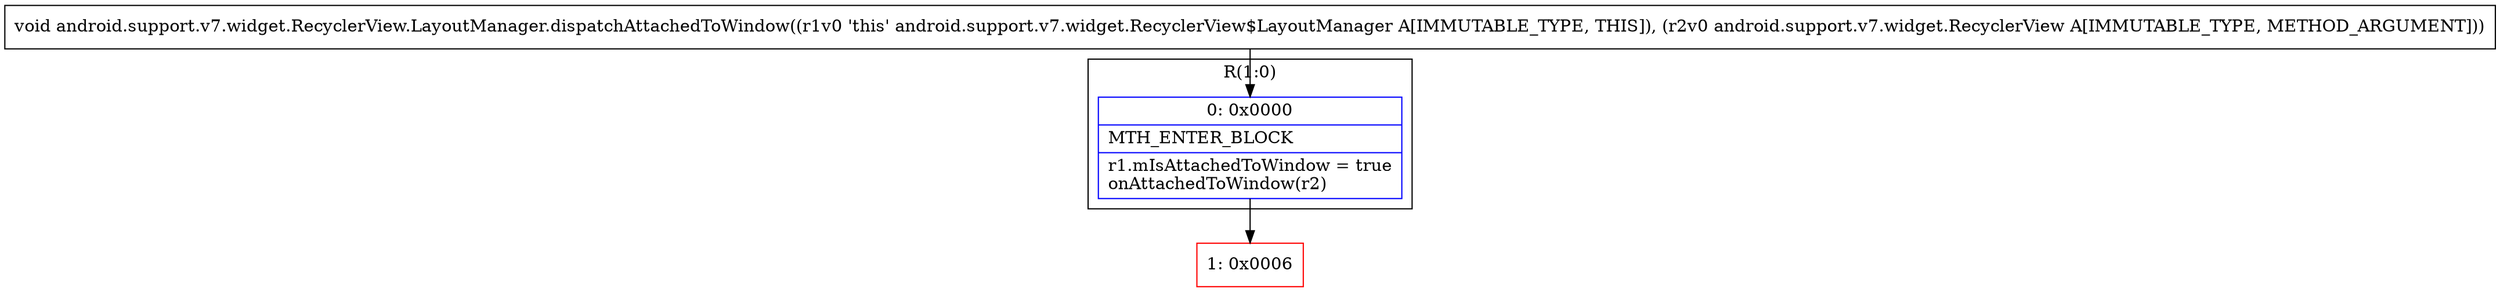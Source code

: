 digraph "CFG forandroid.support.v7.widget.RecyclerView.LayoutManager.dispatchAttachedToWindow(Landroid\/support\/v7\/widget\/RecyclerView;)V" {
subgraph cluster_Region_987267344 {
label = "R(1:0)";
node [shape=record,color=blue];
Node_0 [shape=record,label="{0\:\ 0x0000|MTH_ENTER_BLOCK\l|r1.mIsAttachedToWindow = true\lonAttachedToWindow(r2)\l}"];
}
Node_1 [shape=record,color=red,label="{1\:\ 0x0006}"];
MethodNode[shape=record,label="{void android.support.v7.widget.RecyclerView.LayoutManager.dispatchAttachedToWindow((r1v0 'this' android.support.v7.widget.RecyclerView$LayoutManager A[IMMUTABLE_TYPE, THIS]), (r2v0 android.support.v7.widget.RecyclerView A[IMMUTABLE_TYPE, METHOD_ARGUMENT])) }"];
MethodNode -> Node_0;
Node_0 -> Node_1;
}

